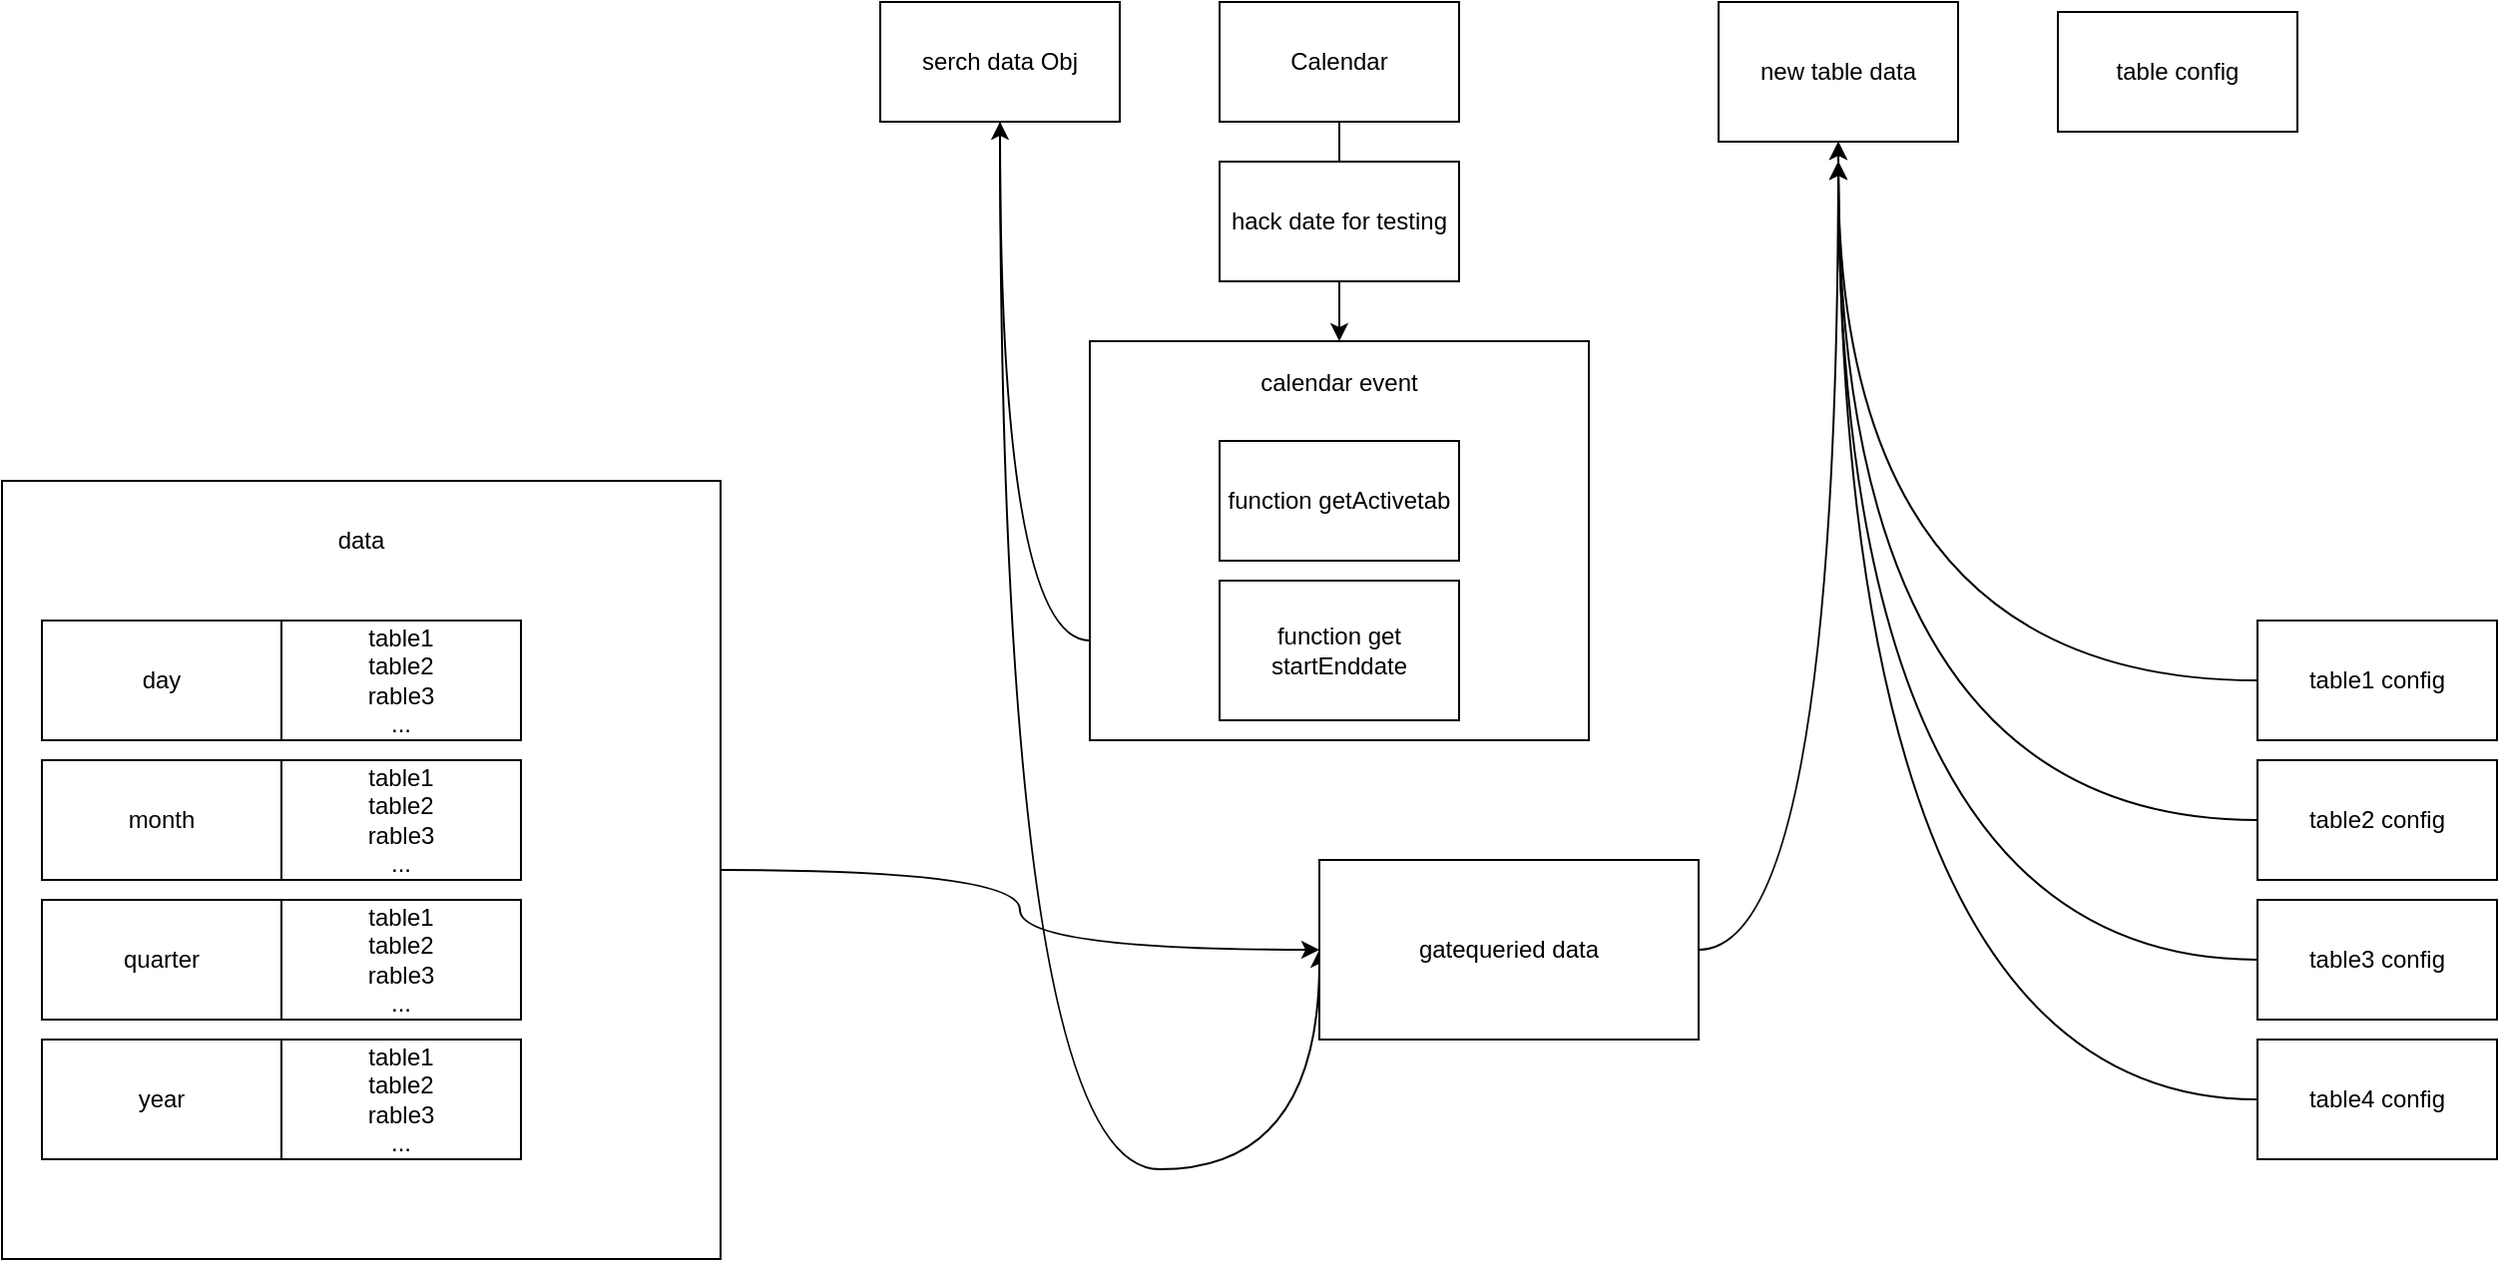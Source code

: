 <mxfile version="15.4.0" type="device" pages="3"><diagram id="ZaAVgxVt6Z-7rHutzA08" name="Page-1"><mxGraphModel dx="1086" dy="806" grid="1" gridSize="10" guides="1" tooltips="1" connect="1" arrows="1" fold="1" page="1" pageScale="1" pageWidth="2339" pageHeight="3300" math="0" shadow="0"><root><mxCell id="0"/><mxCell id="1" parent="0"/><mxCell id="Dyw0A0IF_btnxr01vOuH-38" style="edgeStyle=orthogonalEdgeStyle;curved=1;rounded=0;orthogonalLoop=1;jettySize=auto;html=1;entryX=0.5;entryY=0;entryDx=0;entryDy=0;startArrow=none;" parent="1" source="Dyw0A0IF_btnxr01vOuH-48" target="Dyw0A0IF_btnxr01vOuH-36" edge="1"><mxGeometry relative="1" as="geometry"/></mxCell><mxCell id="Dyw0A0IF_btnxr01vOuH-1" value="Calendar" style="rounded=0;whiteSpace=wrap;html=1;" parent="1" vertex="1"><mxGeometry x="610" y="40" width="120" height="60" as="geometry"/></mxCell><mxCell id="Dyw0A0IF_btnxr01vOuH-59" style="edgeStyle=orthogonalEdgeStyle;curved=1;rounded=0;orthogonalLoop=1;jettySize=auto;html=1;" parent="1" source="Dyw0A0IF_btnxr01vOuH-8" edge="1"><mxGeometry relative="1" as="geometry"><mxPoint x="920" y="120" as="targetPoint"/></mxGeometry></mxCell><mxCell id="Dyw0A0IF_btnxr01vOuH-8" value="table1 config" style="rounded=0;whiteSpace=wrap;html=1;" parent="1" vertex="1"><mxGeometry x="1130" y="350" width="120" height="60" as="geometry"/></mxCell><mxCell id="Dyw0A0IF_btnxr01vOuH-60" style="edgeStyle=orthogonalEdgeStyle;curved=1;rounded=0;orthogonalLoop=1;jettySize=auto;html=1;exitX=0;exitY=0.5;exitDx=0;exitDy=0;" parent="1" source="Dyw0A0IF_btnxr01vOuH-9" edge="1"><mxGeometry relative="1" as="geometry"><mxPoint x="920" y="120" as="targetPoint"/></mxGeometry></mxCell><mxCell id="Dyw0A0IF_btnxr01vOuH-9" value="table2 config" style="rounded=0;whiteSpace=wrap;html=1;" parent="1" vertex="1"><mxGeometry x="1130" y="420" width="120" height="60" as="geometry"/></mxCell><mxCell id="Dyw0A0IF_btnxr01vOuH-14" value="function getActivetab" style="rounded=0;whiteSpace=wrap;html=1;" parent="1" vertex="1"><mxGeometry x="610" y="260" width="120" height="60" as="geometry"/></mxCell><mxCell id="Dyw0A0IF_btnxr01vOuH-16" value="function get startEnddate" style="rounded=0;whiteSpace=wrap;html=1;" parent="1" vertex="1"><mxGeometry x="610" y="330" width="120" height="70" as="geometry"/></mxCell><mxCell id="Dyw0A0IF_btnxr01vOuH-53" style="edgeStyle=orthogonalEdgeStyle;curved=1;rounded=0;orthogonalLoop=1;jettySize=auto;html=1;" parent="1" source="Dyw0A0IF_btnxr01vOuH-21" target="Dyw0A0IF_btnxr01vOuH-37" edge="1"><mxGeometry relative="1" as="geometry"/></mxCell><mxCell id="Dyw0A0IF_btnxr01vOuH-21" value="data&lt;br&gt;&lt;br&gt;&lt;br&gt;&lt;br&gt;&lt;br&gt;&lt;br&gt;&lt;br&gt;&lt;br&gt;&lt;br&gt;&lt;br&gt;&lt;br&gt;&lt;br&gt;&lt;br&gt;&lt;br&gt;&lt;br&gt;&lt;br&gt;&lt;br&gt;&lt;br&gt;&lt;br&gt;&lt;br&gt;&lt;br&gt;&lt;br&gt;&lt;br&gt;&lt;br&gt;" style="rounded=0;whiteSpace=wrap;html=1;" parent="1" vertex="1"><mxGeometry y="280" width="360" height="390" as="geometry"/></mxCell><mxCell id="Dyw0A0IF_btnxr01vOuH-42" style="edgeStyle=orthogonalEdgeStyle;curved=1;rounded=0;orthogonalLoop=1;jettySize=auto;html=1;entryX=0;entryY=0.5;entryDx=0;entryDy=0;" parent="1" source="Dyw0A0IF_btnxr01vOuH-24" target="Dyw0A0IF_btnxr01vOuH-37" edge="1"><mxGeometry relative="1" as="geometry"><Array as="points"><mxPoint x="500" y="625"/></Array></mxGeometry></mxCell><mxCell id="Dyw0A0IF_btnxr01vOuH-24" value="serch data Obj" style="rounded=0;whiteSpace=wrap;html=1;" parent="1" vertex="1"><mxGeometry x="440" y="40" width="120" height="60" as="geometry"/></mxCell><mxCell id="Dyw0A0IF_btnxr01vOuH-29" value="day" style="rounded=0;whiteSpace=wrap;html=1;" parent="1" vertex="1"><mxGeometry x="20" y="350" width="120" height="60" as="geometry"/></mxCell><mxCell id="Dyw0A0IF_btnxr01vOuH-39" style="edgeStyle=orthogonalEdgeStyle;curved=1;rounded=0;orthogonalLoop=1;jettySize=auto;html=1;entryX=0.5;entryY=1;entryDx=0;entryDy=0;exitX=0;exitY=0.75;exitDx=0;exitDy=0;" parent="1" source="Dyw0A0IF_btnxr01vOuH-36" target="Dyw0A0IF_btnxr01vOuH-24" edge="1"><mxGeometry relative="1" as="geometry"/></mxCell><mxCell id="Dyw0A0IF_btnxr01vOuH-36" value="calendar event&lt;br&gt;&lt;br&gt;&lt;br&gt;&lt;br&gt;&lt;br&gt;&lt;br&gt;&lt;br&gt;&lt;br&gt;&lt;br&gt;&lt;br&gt;&lt;br&gt;&lt;br&gt;" style="rounded=0;whiteSpace=wrap;html=1;fillColor=none;" parent="1" vertex="1"><mxGeometry x="545" y="210" width="250" height="200" as="geometry"/></mxCell><mxCell id="Dyw0A0IF_btnxr01vOuH-30" value="month&lt;span style=&quot;color: rgba(0 , 0 , 0 , 0) ; font-family: monospace ; font-size: 0px&quot;&gt;%3CmxGraphModel%3E%3Croot%3E%3CmxCell%20id%3D%220%22%2F%3E%3CmxCell%20id%3D%221%22%20parent%3D%220%22%2F%3E%3CmxCell%20id%3D%222%22%20value%3D%22day%22%20style%3D%22rounded%3D0%3BwhiteSpace%3Dwrap%3Bhtml%3D1%3B%22%20vertex%3D%221%22%20parent%3D%221%22%3E%3CmxGeometry%20x%3D%2220%22%20y%3D%22350%22%20width%3D%22120%22%20height%3D%2260%22%20as%3D%22geometry%22%2F%3E%3C%2FmxCell%3E%3C%2Froot%3E%3C%2FmxGraphModel%3E&lt;/span&gt;" style="rounded=0;whiteSpace=wrap;html=1;" parent="1" vertex="1"><mxGeometry x="20" y="420" width="120" height="60" as="geometry"/></mxCell><mxCell id="Dyw0A0IF_btnxr01vOuH-31" value="year" style="rounded=0;whiteSpace=wrap;html=1;" parent="1" vertex="1"><mxGeometry x="20" y="560" width="120" height="60" as="geometry"/></mxCell><mxCell id="Dyw0A0IF_btnxr01vOuH-34" value="quarter" style="rounded=0;whiteSpace=wrap;html=1;" parent="1" vertex="1"><mxGeometry x="20" y="490" width="120" height="60" as="geometry"/></mxCell><mxCell id="Dyw0A0IF_btnxr01vOuH-56" style="edgeStyle=orthogonalEdgeStyle;curved=1;rounded=0;orthogonalLoop=1;jettySize=auto;html=1;entryX=0.5;entryY=1;entryDx=0;entryDy=0;" parent="1" source="Dyw0A0IF_btnxr01vOuH-37" target="Dyw0A0IF_btnxr01vOuH-44" edge="1"><mxGeometry relative="1" as="geometry"/></mxCell><mxCell id="Dyw0A0IF_btnxr01vOuH-37" value="gatequeried data" style="rounded=0;whiteSpace=wrap;html=1;" parent="1" vertex="1"><mxGeometry x="660" y="470" width="190" height="90" as="geometry"/></mxCell><mxCell id="Dyw0A0IF_btnxr01vOuH-44" value="new table data" style="rounded=0;whiteSpace=wrap;html=1;fillColor=none;" parent="1" vertex="1"><mxGeometry x="860" y="40" width="120" height="70" as="geometry"/></mxCell><mxCell id="Dyw0A0IF_btnxr01vOuH-61" style="edgeStyle=orthogonalEdgeStyle;curved=1;rounded=0;orthogonalLoop=1;jettySize=auto;html=1;" parent="1" source="Dyw0A0IF_btnxr01vOuH-46" edge="1"><mxGeometry relative="1" as="geometry"><mxPoint x="920" y="120" as="targetPoint"/></mxGeometry></mxCell><mxCell id="Dyw0A0IF_btnxr01vOuH-46" value="table3 config" style="rounded=0;whiteSpace=wrap;html=1;" parent="1" vertex="1"><mxGeometry x="1130" y="490" width="120" height="60" as="geometry"/></mxCell><mxCell id="Dyw0A0IF_btnxr01vOuH-62" style="edgeStyle=orthogonalEdgeStyle;curved=1;rounded=0;orthogonalLoop=1;jettySize=auto;html=1;exitX=0;exitY=0.5;exitDx=0;exitDy=0;" parent="1" source="Dyw0A0IF_btnxr01vOuH-47" edge="1"><mxGeometry relative="1" as="geometry"><mxPoint x="920" y="110" as="targetPoint"/></mxGeometry></mxCell><mxCell id="Dyw0A0IF_btnxr01vOuH-47" value="table4 config" style="rounded=0;whiteSpace=wrap;html=1;" parent="1" vertex="1"><mxGeometry x="1130" y="560" width="120" height="60" as="geometry"/></mxCell><mxCell id="Dyw0A0IF_btnxr01vOuH-49" value="table1&lt;br&gt;table2&lt;br&gt;rable3&lt;br&gt;..." style="rounded=0;whiteSpace=wrap;html=1;" parent="1" vertex="1"><mxGeometry x="140" y="350" width="120" height="60" as="geometry"/></mxCell><mxCell id="Dyw0A0IF_btnxr01vOuH-50" value="table1&lt;br&gt;table2&lt;br&gt;rable3&lt;br&gt;..." style="rounded=0;whiteSpace=wrap;html=1;" parent="1" vertex="1"><mxGeometry x="140" y="420" width="120" height="60" as="geometry"/></mxCell><mxCell id="Dyw0A0IF_btnxr01vOuH-51" value="table1&lt;br&gt;table2&lt;br&gt;rable3&lt;br&gt;..." style="rounded=0;whiteSpace=wrap;html=1;" parent="1" vertex="1"><mxGeometry x="140" y="490" width="120" height="60" as="geometry"/></mxCell><mxCell id="Dyw0A0IF_btnxr01vOuH-48" value="hack date for testing" style="rounded=0;whiteSpace=wrap;html=1;fillColor=none;" parent="1" vertex="1"><mxGeometry x="610" y="120" width="120" height="60" as="geometry"/></mxCell><mxCell id="Dyw0A0IF_btnxr01vOuH-52" value="" style="edgeStyle=orthogonalEdgeStyle;curved=1;rounded=0;orthogonalLoop=1;jettySize=auto;html=1;entryX=0.5;entryY=0;entryDx=0;entryDy=0;endArrow=none;" parent="1" source="Dyw0A0IF_btnxr01vOuH-1" target="Dyw0A0IF_btnxr01vOuH-48" edge="1"><mxGeometry relative="1" as="geometry"><mxPoint x="670" y="100" as="sourcePoint"/><mxPoint x="670" y="210" as="targetPoint"/></mxGeometry></mxCell><mxCell id="Dyw0A0IF_btnxr01vOuH-54" value="table1&lt;br&gt;table2&lt;br&gt;rable3&lt;br&gt;..." style="rounded=0;whiteSpace=wrap;html=1;" parent="1" vertex="1"><mxGeometry x="140" y="560" width="120" height="60" as="geometry"/></mxCell><mxCell id="Dyw0A0IF_btnxr01vOuH-63" value="table config&lt;br&gt;" style="whiteSpace=wrap;html=1;fillColor=none;" parent="1" vertex="1"><mxGeometry x="1030" y="45" width="120" height="60" as="geometry"/></mxCell></root></mxGraphModel></diagram><diagram id="Qv6cpGeQl64Flz5yphQw" name="Page-2"><mxGraphModel dx="1086" dy="806" grid="1" gridSize="10" guides="1" tooltips="1" connect="1" arrows="1" fold="1" page="1" pageScale="1" pageWidth="2339" pageHeight="3300" math="0" shadow="0"><root><mxCell id="B3q4VlnbqrT_TJGZBeEc-0"/><mxCell id="B3q4VlnbqrT_TJGZBeEc-1" parent="B3q4VlnbqrT_TJGZBeEc-0"/><mxCell id="B3q4VlnbqrT_TJGZBeEc-16" style="edgeStyle=orthogonalEdgeStyle;rounded=0;orthogonalLoop=1;jettySize=auto;html=1;entryX=0.5;entryY=0;entryDx=0;entryDy=0;" parent="B3q4VlnbqrT_TJGZBeEc-1" source="B3q4VlnbqrT_TJGZBeEc-3" target="B3q4VlnbqrT_TJGZBeEc-15" edge="1"><mxGeometry relative="1" as="geometry"/></mxCell><mxCell id="B3q4VlnbqrT_TJGZBeEc-3" value="joinpridod" style="rounded=0;whiteSpace=wrap;html=1;" parent="B3q4VlnbqrT_TJGZBeEc-1" vertex="1"><mxGeometry x="280" y="300" width="120" height="60" as="geometry"/></mxCell><mxCell id="B3q4VlnbqrT_TJGZBeEc-11" style="edgeStyle=orthogonalEdgeStyle;rounded=0;orthogonalLoop=1;jettySize=auto;html=1;entryX=0.5;entryY=0;entryDx=0;entryDy=0;" parent="B3q4VlnbqrT_TJGZBeEc-1" source="B3q4VlnbqrT_TJGZBeEc-4" target="B3q4VlnbqrT_TJGZBeEc-3" edge="1"><mxGeometry relative="1" as="geometry"/></mxCell><mxCell id="B3q4VlnbqrT_TJGZBeEc-4" value="newtable data" style="swimlane;fontStyle=0;childLayout=stackLayout;horizontal=1;startSize=30;horizontalStack=0;resizeParent=1;resizeParentMax=0;resizeLast=0;collapsible=1;marginBottom=0;" parent="B3q4VlnbqrT_TJGZBeEc-1" vertex="1"><mxGeometry x="270" y="70" width="140" height="130" as="geometry"/></mxCell><mxCell id="B3q4VlnbqrT_TJGZBeEc-5" value="date       stack" style="text;strokeColor=none;fillColor=none;align=left;verticalAlign=middle;spacingLeft=4;spacingRight=4;overflow=hidden;points=[[0,0.5],[1,0.5]];portConstraint=eastwest;rotatable=0;" parent="B3q4VlnbqrT_TJGZBeEc-4" vertex="1"><mxGeometry y="30" width="140" height="30" as="geometry"/></mxCell><mxCell id="B3q4VlnbqrT_TJGZBeEc-6" value="date2    stack" style="text;strokeColor=none;fillColor=none;align=left;verticalAlign=middle;spacingLeft=4;spacingRight=4;overflow=hidden;points=[[0,0.5],[1,0.5]];portConstraint=eastwest;rotatable=0;" parent="B3q4VlnbqrT_TJGZBeEc-4" vertex="1"><mxGeometry y="60" width="140" height="30" as="geometry"/></mxCell><mxCell id="B3q4VlnbqrT_TJGZBeEc-7" value="date 3    stack" style="text;strokeColor=none;fillColor=none;align=left;verticalAlign=middle;spacingLeft=4;spacingRight=4;overflow=hidden;points=[[0,0.5],[1,0.5]];portConstraint=eastwest;rotatable=0;" parent="B3q4VlnbqrT_TJGZBeEc-4" vertex="1"><mxGeometry y="90" width="140" height="40" as="geometry"/></mxCell><mxCell id="B3q4VlnbqrT_TJGZBeEc-8" value="init table" style="rounded=0;whiteSpace=wrap;html=1;" parent="B3q4VlnbqrT_TJGZBeEc-1" vertex="1"><mxGeometry x="530" y="400" width="120" height="160" as="geometry"/></mxCell><mxCell id="B3q4VlnbqrT_TJGZBeEc-18" style="edgeStyle=orthogonalEdgeStyle;rounded=0;orthogonalLoop=1;jettySize=auto;html=1;entryX=0;entryY=0.5;entryDx=0;entryDy=0;" parent="B3q4VlnbqrT_TJGZBeEc-1" source="B3q4VlnbqrT_TJGZBeEc-9" target="B3q4VlnbqrT_TJGZBeEc-8" edge="1"><mxGeometry relative="1" as="geometry"/></mxCell><mxCell id="B3q4VlnbqrT_TJGZBeEc-9" value="appdate chart" style="rounded=0;whiteSpace=wrap;html=1;" parent="B3q4VlnbqrT_TJGZBeEc-1" vertex="1"><mxGeometry x="280" y="510" width="120" height="60" as="geometry"/></mxCell><mxCell id="B3q4VlnbqrT_TJGZBeEc-10" style="edgeStyle=orthogonalEdgeStyle;rounded=0;orthogonalLoop=1;jettySize=auto;html=1;exitX=0.5;exitY=1;exitDx=0;exitDy=0;" parent="B3q4VlnbqrT_TJGZBeEc-1" source="B3q4VlnbqrT_TJGZBeEc-8" target="B3q4VlnbqrT_TJGZBeEc-8" edge="1"><mxGeometry relative="1" as="geometry"/></mxCell><mxCell id="B3q4VlnbqrT_TJGZBeEc-17" style="edgeStyle=orthogonalEdgeStyle;rounded=0;orthogonalLoop=1;jettySize=auto;html=1;entryX=0.5;entryY=0;entryDx=0;entryDy=0;" parent="B3q4VlnbqrT_TJGZBeEc-1" source="B3q4VlnbqrT_TJGZBeEc-15" target="B3q4VlnbqrT_TJGZBeEc-9" edge="1"><mxGeometry relative="1" as="geometry"/></mxCell><mxCell id="B3q4VlnbqrT_TJGZBeEc-15" value="udate daat" style="rounded=0;whiteSpace=wrap;html=1;" parent="B3q4VlnbqrT_TJGZBeEc-1" vertex="1"><mxGeometry x="280" y="410" width="120" height="60" as="geometry"/></mxCell></root></mxGraphModel></diagram><diagram id="QTIvwv7qa1pfyU4dWyPs" name="Page-3"><mxGraphModel dx="1086" dy="806" grid="1" gridSize="10" guides="1" tooltips="1" connect="1" arrows="1" fold="1" page="1" pageScale="1" pageWidth="2339" pageHeight="3300" math="0" shadow="0"><root><mxCell id="5WxKY9FS_QEZllic88UT-0"/><mxCell id="5WxKY9FS_QEZllic88UT-1" parent="5WxKY9FS_QEZllic88UT-0"/><mxCell id="5WxKY9FS_QEZllic88UT-8" value="filterd data" style="swimlane;fontStyle=0;childLayout=stackLayout;horizontal=1;startSize=30;horizontalStack=0;resizeParent=1;resizeParentMax=0;resizeLast=0;collapsible=1;marginBottom=0;" vertex="1" parent="5WxKY9FS_QEZllic88UT-1"><mxGeometry x="280" y="110" width="140" height="90" as="geometry"/></mxCell><mxCell id="5WxKY9FS_QEZllic88UT-9" value="cart1" style="text;strokeColor=none;fillColor=none;align=left;verticalAlign=middle;spacingLeft=4;spacingRight=4;overflow=hidden;points=[[0,0.5],[1,0.5]];portConstraint=eastwest;rotatable=0;" vertex="1" parent="5WxKY9FS_QEZllic88UT-8"><mxGeometry y="30" width="140" height="30" as="geometry"/></mxCell><mxCell id="5WxKY9FS_QEZllic88UT-10" value="cart2" style="text;strokeColor=none;fillColor=none;align=left;verticalAlign=middle;spacingLeft=4;spacingRight=4;overflow=hidden;points=[[0,0.5],[1,0.5]];portConstraint=eastwest;rotatable=0;" vertex="1" parent="5WxKY9FS_QEZllic88UT-8"><mxGeometry y="60" width="140" height="30" as="geometry"/></mxCell><mxCell id="5WxKY9FS_QEZllic88UT-18" style="edgeStyle=orthogonalEdgeStyle;rounded=0;orthogonalLoop=1;jettySize=auto;html=1;entryX=0.447;entryY=0;entryDx=0;entryDy=0;entryPerimeter=0;" edge="1" parent="5WxKY9FS_QEZllic88UT-1" source="5WxKY9FS_QEZllic88UT-13"><mxGeometry relative="1" as="geometry"><mxPoint x="347.05" y="320" as="targetPoint"/></mxGeometry></mxCell><mxCell id="5WxKY9FS_QEZllic88UT-13" value="loop  dates" style="swimlane;fontStyle=0;childLayout=stackLayout;horizontal=1;startSize=30;horizontalStack=0;resizeParent=1;resizeParentMax=0;resizeLast=0;collapsible=1;marginBottom=0;" vertex="1" parent="5WxKY9FS_QEZllic88UT-1"><mxGeometry x="280" y="230" width="140" height="50" as="geometry"/></mxCell><mxCell id="5WxKY9FS_QEZllic88UT-19" value="loop charts" style="swimlane;fontStyle=0;childLayout=stackLayout;horizontal=1;startSize=30;horizontalStack=0;resizeParent=1;resizeParentMax=0;resizeLast=0;collapsible=1;marginBottom=0;" vertex="1" parent="5WxKY9FS_QEZllic88UT-1"><mxGeometry x="280" y="360" width="140" height="90" as="geometry"/></mxCell><mxCell id="5WxKY9FS_QEZllic88UT-20" value="chart1" style="text;strokeColor=none;fillColor=none;align=left;verticalAlign=middle;spacingLeft=4;spacingRight=4;overflow=hidden;points=[[0,0.5],[1,0.5]];portConstraint=eastwest;rotatable=0;" vertex="1" parent="5WxKY9FS_QEZllic88UT-19"><mxGeometry y="30" width="140" height="30" as="geometry"/></mxCell><mxCell id="5WxKY9FS_QEZllic88UT-21" value="chart2" style="text;strokeColor=none;fillColor=none;align=left;verticalAlign=middle;spacingLeft=4;spacingRight=4;overflow=hidden;points=[[0,0.5],[1,0.5]];portConstraint=eastwest;rotatable=0;" vertex="1" parent="5WxKY9FS_QEZllic88UT-19"><mxGeometry y="60" width="140" height="30" as="geometry"/></mxCell><mxCell id="5WxKY9FS_QEZllic88UT-24" value="get labels" style="rounded=0;whiteSpace=wrap;html=1;" vertex="1" parent="5WxKY9FS_QEZllic88UT-1"><mxGeometry x="520" y="360" width="120" height="50" as="geometry"/></mxCell><mxCell id="5WxKY9FS_QEZllic88UT-25" value="" style="rounded=0;whiteSpace=wrap;html=1;" vertex="1" parent="5WxKY9FS_QEZllic88UT-1"><mxGeometry x="520" y="420" width="120" height="50" as="geometry"/></mxCell><mxCell id="5WxKY9FS_QEZllic88UT-26" style="edgeStyle=orthogonalEdgeStyle;rounded=0;orthogonalLoop=1;jettySize=auto;html=1;entryX=0;entryY=0.5;entryDx=0;entryDy=0;" edge="1" parent="5WxKY9FS_QEZllic88UT-1" source="5WxKY9FS_QEZllic88UT-21" target="5WxKY9FS_QEZllic88UT-24"><mxGeometry relative="1" as="geometry"/></mxCell><mxCell id="5WxKY9FS_QEZllic88UT-28" style="edgeStyle=orthogonalEdgeStyle;rounded=0;orthogonalLoop=1;jettySize=auto;html=1;entryX=0;entryY=0.75;entryDx=0;entryDy=0;" edge="1" parent="5WxKY9FS_QEZllic88UT-1" source="5WxKY9FS_QEZllic88UT-21" target="5WxKY9FS_QEZllic88UT-25"><mxGeometry relative="1" as="geometry"/></mxCell></root></mxGraphModel></diagram></mxfile>